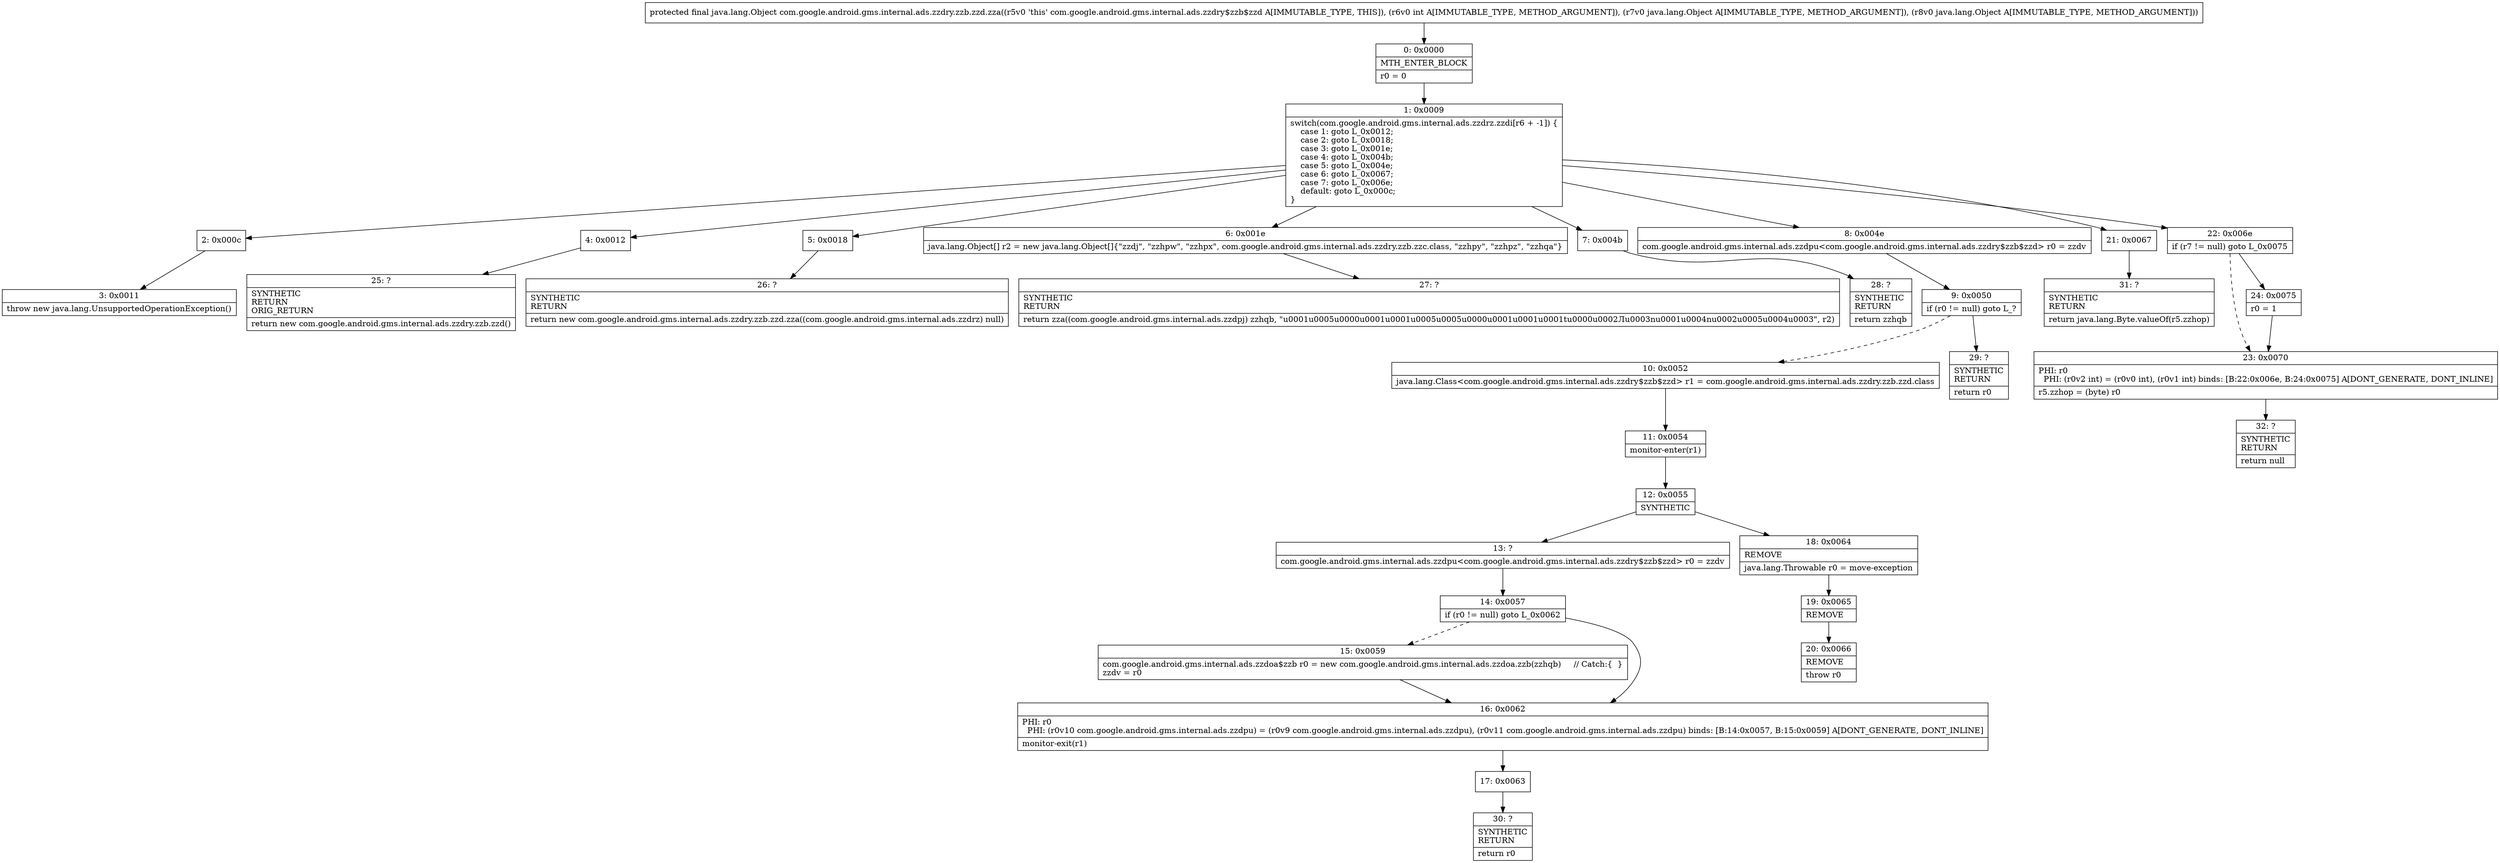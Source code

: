 digraph "CFG forcom.google.android.gms.internal.ads.zzdry.zzb.zzd.zza(ILjava\/lang\/Object;Ljava\/lang\/Object;)Ljava\/lang\/Object;" {
Node_0 [shape=record,label="{0\:\ 0x0000|MTH_ENTER_BLOCK\l|r0 = 0\l}"];
Node_1 [shape=record,label="{1\:\ 0x0009|switch(com.google.android.gms.internal.ads.zzdrz.zzdi[r6 + \-1]) \{\l    case 1: goto L_0x0012;\l    case 2: goto L_0x0018;\l    case 3: goto L_0x001e;\l    case 4: goto L_0x004b;\l    case 5: goto L_0x004e;\l    case 6: goto L_0x0067;\l    case 7: goto L_0x006e;\l    default: goto L_0x000c;\l\}\l}"];
Node_2 [shape=record,label="{2\:\ 0x000c}"];
Node_3 [shape=record,label="{3\:\ 0x0011|throw new java.lang.UnsupportedOperationException()\l}"];
Node_4 [shape=record,label="{4\:\ 0x0012}"];
Node_5 [shape=record,label="{5\:\ 0x0018}"];
Node_6 [shape=record,label="{6\:\ 0x001e|java.lang.Object[] r2 = new java.lang.Object[]\{\"zzdj\", \"zzhpw\", \"zzhpx\", com.google.android.gms.internal.ads.zzdry.zzb.zzc.class, \"zzhpy\", \"zzhpz\", \"zzhqa\"\}\l}"];
Node_7 [shape=record,label="{7\:\ 0x004b}"];
Node_8 [shape=record,label="{8\:\ 0x004e|com.google.android.gms.internal.ads.zzdpu\<com.google.android.gms.internal.ads.zzdry$zzb$zzd\> r0 = zzdv\l}"];
Node_9 [shape=record,label="{9\:\ 0x0050|if (r0 != null) goto L_?\l}"];
Node_10 [shape=record,label="{10\:\ 0x0052|java.lang.Class\<com.google.android.gms.internal.ads.zzdry$zzb$zzd\> r1 = com.google.android.gms.internal.ads.zzdry.zzb.zzd.class\l}"];
Node_11 [shape=record,label="{11\:\ 0x0054|monitor\-enter(r1)\l}"];
Node_12 [shape=record,label="{12\:\ 0x0055|SYNTHETIC\l}"];
Node_13 [shape=record,label="{13\:\ ?|com.google.android.gms.internal.ads.zzdpu\<com.google.android.gms.internal.ads.zzdry$zzb$zzd\> r0 = zzdv\l}"];
Node_14 [shape=record,label="{14\:\ 0x0057|if (r0 != null) goto L_0x0062\l}"];
Node_15 [shape=record,label="{15\:\ 0x0059|com.google.android.gms.internal.ads.zzdoa$zzb r0 = new com.google.android.gms.internal.ads.zzdoa.zzb(zzhqb)     \/\/ Catch:\{  \}\lzzdv = r0\l}"];
Node_16 [shape=record,label="{16\:\ 0x0062|PHI: r0 \l  PHI: (r0v10 com.google.android.gms.internal.ads.zzdpu) = (r0v9 com.google.android.gms.internal.ads.zzdpu), (r0v11 com.google.android.gms.internal.ads.zzdpu) binds: [B:14:0x0057, B:15:0x0059] A[DONT_GENERATE, DONT_INLINE]\l|monitor\-exit(r1)\l}"];
Node_17 [shape=record,label="{17\:\ 0x0063}"];
Node_18 [shape=record,label="{18\:\ 0x0064|REMOVE\l|java.lang.Throwable r0 = move\-exception\l}"];
Node_19 [shape=record,label="{19\:\ 0x0065|REMOVE\l}"];
Node_20 [shape=record,label="{20\:\ 0x0066|REMOVE\l|throw r0\l}"];
Node_21 [shape=record,label="{21\:\ 0x0067}"];
Node_22 [shape=record,label="{22\:\ 0x006e|if (r7 != null) goto L_0x0075\l}"];
Node_23 [shape=record,label="{23\:\ 0x0070|PHI: r0 \l  PHI: (r0v2 int) = (r0v0 int), (r0v1 int) binds: [B:22:0x006e, B:24:0x0075] A[DONT_GENERATE, DONT_INLINE]\l|r5.zzhop = (byte) r0\l}"];
Node_24 [shape=record,label="{24\:\ 0x0075|r0 = 1\l}"];
Node_25 [shape=record,label="{25\:\ ?|SYNTHETIC\lRETURN\lORIG_RETURN\l|return new com.google.android.gms.internal.ads.zzdry.zzb.zzd()\l}"];
Node_26 [shape=record,label="{26\:\ ?|SYNTHETIC\lRETURN\l|return new com.google.android.gms.internal.ads.zzdry.zzb.zzd.zza((com.google.android.gms.internal.ads.zzdrz) null)\l}"];
Node_27 [shape=record,label="{27\:\ ?|SYNTHETIC\lRETURN\l|return zza((com.google.android.gms.internal.ads.zzdpj) zzhqb, \"u0001u0005u0000u0001u0001u0005u0005u0000u0001u0001u0001tu0000u0002Лu0003nu0001u0004nu0002u0005u0004u0003\", r2)\l}"];
Node_28 [shape=record,label="{28\:\ ?|SYNTHETIC\lRETURN\l|return zzhqb\l}"];
Node_29 [shape=record,label="{29\:\ ?|SYNTHETIC\lRETURN\l|return r0\l}"];
Node_30 [shape=record,label="{30\:\ ?|SYNTHETIC\lRETURN\l|return r0\l}"];
Node_31 [shape=record,label="{31\:\ ?|SYNTHETIC\lRETURN\l|return java.lang.Byte.valueOf(r5.zzhop)\l}"];
Node_32 [shape=record,label="{32\:\ ?|SYNTHETIC\lRETURN\l|return null\l}"];
MethodNode[shape=record,label="{protected final java.lang.Object com.google.android.gms.internal.ads.zzdry.zzb.zzd.zza((r5v0 'this' com.google.android.gms.internal.ads.zzdry$zzb$zzd A[IMMUTABLE_TYPE, THIS]), (r6v0 int A[IMMUTABLE_TYPE, METHOD_ARGUMENT]), (r7v0 java.lang.Object A[IMMUTABLE_TYPE, METHOD_ARGUMENT]), (r8v0 java.lang.Object A[IMMUTABLE_TYPE, METHOD_ARGUMENT])) }"];
MethodNode -> Node_0;
Node_0 -> Node_1;
Node_1 -> Node_2;
Node_1 -> Node_4;
Node_1 -> Node_5;
Node_1 -> Node_6;
Node_1 -> Node_7;
Node_1 -> Node_8;
Node_1 -> Node_21;
Node_1 -> Node_22;
Node_2 -> Node_3;
Node_4 -> Node_25;
Node_5 -> Node_26;
Node_6 -> Node_27;
Node_7 -> Node_28;
Node_8 -> Node_9;
Node_9 -> Node_10[style=dashed];
Node_9 -> Node_29;
Node_10 -> Node_11;
Node_11 -> Node_12;
Node_12 -> Node_13;
Node_12 -> Node_18;
Node_13 -> Node_14;
Node_14 -> Node_15[style=dashed];
Node_14 -> Node_16;
Node_15 -> Node_16;
Node_16 -> Node_17;
Node_17 -> Node_30;
Node_18 -> Node_19;
Node_19 -> Node_20;
Node_21 -> Node_31;
Node_22 -> Node_23[style=dashed];
Node_22 -> Node_24;
Node_23 -> Node_32;
Node_24 -> Node_23;
}

